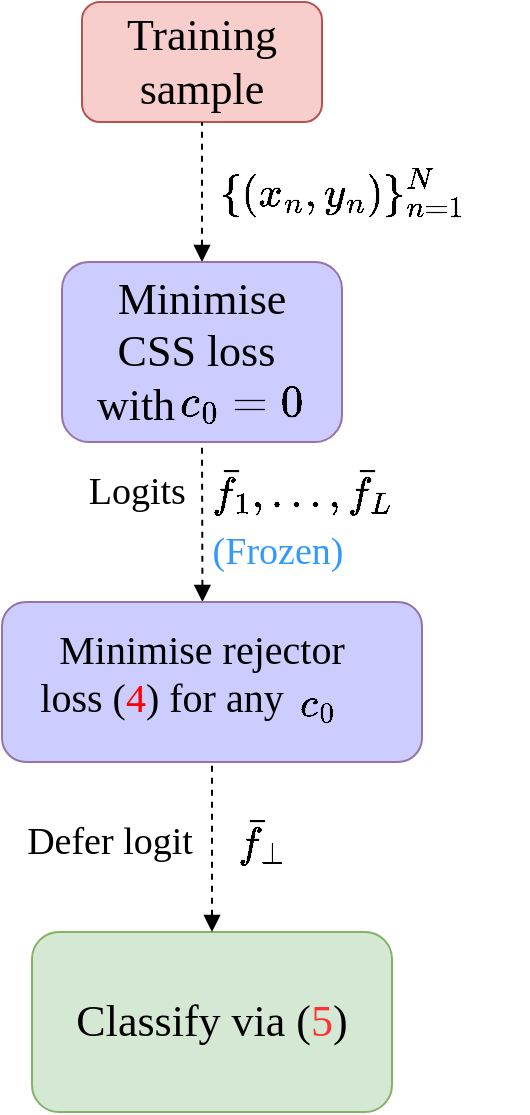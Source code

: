 <mxfile version="21.0.8" type="github">
  <diagram name="第 1 页" id="EfqjYttcvS8oDA8_xJTJ">
    <mxGraphModel dx="787" dy="455" grid="1" gridSize="10" guides="1" tooltips="1" connect="1" arrows="1" fold="1" page="1" pageScale="1" pageWidth="827" pageHeight="1169" math="1" shadow="0">
      <root>
        <mxCell id="0" />
        <mxCell id="1" parent="0" />
        <mxCell id="bshVfnCMTyR56m4B5xwz-1" value="&lt;font style=&quot;font-size: 18px;&quot;&gt;$$\{(x_n,y_n)\}^N_{n=1}$$&lt;/font&gt;" style="text;html=1;strokeColor=none;fillColor=none;align=center;verticalAlign=middle;whiteSpace=wrap;rounded=0;" vertex="1" parent="1">
          <mxGeometry x="230" y="260" width="60" height="30" as="geometry" />
        </mxCell>
        <mxCell id="bshVfnCMTyR56m4B5xwz-2" value="" style="group" vertex="1" connectable="0" parent="1">
          <mxGeometry x="105" y="645" width="180" height="90" as="geometry" />
        </mxCell>
        <mxCell id="bshVfnCMTyR56m4B5xwz-3" value="" style="rounded=1;whiteSpace=wrap;html=1;fillColor=#d5e8d4;strokeColor=#82b366;" vertex="1" parent="bshVfnCMTyR56m4B5xwz-2">
          <mxGeometry width="180" height="90" as="geometry" />
        </mxCell>
        <mxCell id="bshVfnCMTyR56m4B5xwz-4" value="&lt;font face=&quot;Times New Roman&quot; style=&quot;font-size: 22px;&quot;&gt;Classify via (&lt;font color=&quot;#ff3333&quot;&gt;5&lt;/font&gt;)&lt;br&gt;&lt;/font&gt;" style="text;html=1;strokeColor=none;fillColor=none;align=center;verticalAlign=middle;whiteSpace=wrap;rounded=0;" vertex="1" parent="bshVfnCMTyR56m4B5xwz-2">
          <mxGeometry x="6" y="7.941" width="168" height="74.118" as="geometry" />
        </mxCell>
        <mxCell id="bshVfnCMTyR56m4B5xwz-6" value="" style="group" vertex="1" connectable="0" parent="1">
          <mxGeometry x="130" y="180" width="120" height="60" as="geometry" />
        </mxCell>
        <mxCell id="bshVfnCMTyR56m4B5xwz-7" value="" style="rounded=1;whiteSpace=wrap;html=1;fillColor=#f8cecc;strokeColor=#b85450;" vertex="1" parent="bshVfnCMTyR56m4B5xwz-6">
          <mxGeometry width="120" height="60" as="geometry" />
        </mxCell>
        <mxCell id="bshVfnCMTyR56m4B5xwz-8" value="&lt;font face=&quot;Times New Roman&quot; style=&quot;font-size: 22px;&quot;&gt;Training&lt;br&gt;sample&lt;/font&gt;" style="text;html=1;strokeColor=none;fillColor=none;align=center;verticalAlign=middle;whiteSpace=wrap;rounded=0;" vertex="1" parent="bshVfnCMTyR56m4B5xwz-6">
          <mxGeometry x="30" y="15" width="60" height="30" as="geometry" />
        </mxCell>
        <mxCell id="bshVfnCMTyR56m4B5xwz-9" value="" style="endArrow=none;dashed=1;html=1;rounded=0;startArrow=block;startFill=1;entryX=0.5;entryY=1;entryDx=0;entryDy=0;exitX=0.5;exitY=0;exitDx=0;exitDy=0;" edge="1" parent="1" source="bshVfnCMTyR56m4B5xwz-11" target="bshVfnCMTyR56m4B5xwz-7">
          <mxGeometry width="50" height="50" relative="1" as="geometry">
            <mxPoint x="190" y="320" as="sourcePoint" />
            <mxPoint x="280" y="370" as="targetPoint" />
          </mxGeometry>
        </mxCell>
        <mxCell id="bshVfnCMTyR56m4B5xwz-10" value="" style="group" vertex="1" connectable="0" parent="1">
          <mxGeometry x="120" y="310" width="140" height="90" as="geometry" />
        </mxCell>
        <mxCell id="bshVfnCMTyR56m4B5xwz-11" value="" style="rounded=1;whiteSpace=wrap;html=1;fillColor=#ccccff;strokeColor=#9673a6;" vertex="1" parent="bshVfnCMTyR56m4B5xwz-10">
          <mxGeometry width="140" height="90" as="geometry" />
        </mxCell>
        <mxCell id="bshVfnCMTyR56m4B5xwz-12" value="&lt;font face=&quot;Times New Roman&quot; style=&quot;font-size: 22px;&quot;&gt;&lt;font style=&quot;font-size: 22px;&quot;&gt;Minimise&lt;br&gt;&lt;/font&gt;CSS loss&amp;nbsp;&lt;br&gt;with&amp;nbsp; &amp;nbsp; &amp;nbsp; &amp;nbsp; &amp;nbsp; &amp;nbsp;&amp;nbsp;&lt;br&gt;&lt;/font&gt;" style="text;html=1;strokeColor=none;fillColor=none;align=center;verticalAlign=middle;whiteSpace=wrap;rounded=0;" vertex="1" parent="bshVfnCMTyR56m4B5xwz-10">
          <mxGeometry y="10" width="140" height="70" as="geometry" />
        </mxCell>
        <mxCell id="bshVfnCMTyR56m4B5xwz-13" value="&lt;font face=&quot;Times New Roman&quot;&gt;&lt;span style=&quot;font-size: 22px;&quot;&gt;$$c_0=0$$&lt;/span&gt;&lt;/font&gt;" style="text;html=1;strokeColor=none;fillColor=none;align=center;verticalAlign=middle;whiteSpace=wrap;rounded=0;" vertex="1" parent="bshVfnCMTyR56m4B5xwz-10">
          <mxGeometry x="60" y="50" width="60" height="40" as="geometry" />
        </mxCell>
        <mxCell id="bshVfnCMTyR56m4B5xwz-14" value="" style="endArrow=none;dashed=1;html=1;rounded=0;startArrow=block;startFill=1;entryX=0.5;entryY=1;entryDx=0;entryDy=0;exitX=0.5;exitY=0;exitDx=0;exitDy=0;" edge="1" parent="1" target="bshVfnCMTyR56m4B5xwz-11" source="bshVfnCMTyR56m4B5xwz-23">
          <mxGeometry width="50" height="50" relative="1" as="geometry">
            <mxPoint x="230" y="500" as="sourcePoint" />
            <mxPoint x="170" y="420" as="targetPoint" />
          </mxGeometry>
        </mxCell>
        <mxCell id="bshVfnCMTyR56m4B5xwz-15" value="" style="endArrow=none;dashed=1;html=1;rounded=0;startArrow=block;startFill=1;entryX=0.5;entryY=1;entryDx=0;entryDy=0;exitX=0.5;exitY=0;exitDx=0;exitDy=0;" edge="1" parent="1" source="bshVfnCMTyR56m4B5xwz-3" target="bshVfnCMTyR56m4B5xwz-22">
          <mxGeometry width="50" height="50" relative="1" as="geometry">
            <mxPoint x="351" y="777.5" as="sourcePoint" />
            <mxPoint x="188" y="630" as="targetPoint" />
          </mxGeometry>
        </mxCell>
        <mxCell id="bshVfnCMTyR56m4B5xwz-17" value="&lt;font style=&quot;font-size: 18px;&quot;&gt;$$\bar f_1,\dots ,\bar f_L$$&lt;/font&gt;" style="text;html=1;strokeColor=none;fillColor=none;align=center;verticalAlign=middle;whiteSpace=wrap;rounded=0;" vertex="1" parent="1">
          <mxGeometry x="210" y="410" width="60" height="30" as="geometry" />
        </mxCell>
        <mxCell id="bshVfnCMTyR56m4B5xwz-19" value="&lt;font face=&quot;Times New Roman&quot; style=&quot;font-size: 19px;&quot;&gt;Logits&amp;nbsp;&lt;/font&gt;" style="text;html=1;strokeColor=none;fillColor=none;align=center;verticalAlign=middle;whiteSpace=wrap;rounded=0;" vertex="1" parent="1">
          <mxGeometry x="130" y="410" width="60" height="30" as="geometry" />
        </mxCell>
        <mxCell id="bshVfnCMTyR56m4B5xwz-20" value="&lt;font color=&quot;#3399ff&quot; face=&quot;Times New Roman&quot; style=&quot;font-size: 19px;&quot;&gt;(Frozen)&lt;/font&gt;" style="text;html=1;strokeColor=none;fillColor=none;align=center;verticalAlign=middle;whiteSpace=wrap;rounded=0;" vertex="1" parent="1">
          <mxGeometry x="198" y="440" width="60" height="30" as="geometry" />
        </mxCell>
        <mxCell id="bshVfnCMTyR56m4B5xwz-25" value="" style="group" vertex="1" connectable="0" parent="1">
          <mxGeometry x="90" y="480" width="210" height="90" as="geometry" />
        </mxCell>
        <mxCell id="bshVfnCMTyR56m4B5xwz-22" value="" style="rounded=1;whiteSpace=wrap;html=1;fillColor=#ccccff;strokeColor=#9673a6;" vertex="1" parent="bshVfnCMTyR56m4B5xwz-25">
          <mxGeometry width="210" height="80" as="geometry" />
        </mxCell>
        <mxCell id="bshVfnCMTyR56m4B5xwz-23" value="&lt;font face=&quot;Times New Roman&quot; style=&quot;font-size: 20px;&quot;&gt;&lt;font style=&quot;font-size: 20px;&quot;&gt;Minimise rejector &lt;br&gt;loss (&lt;font color=&quot;#ff0000&quot;&gt;4&lt;/font&gt;) for any&amp;nbsp;&amp;nbsp;&lt;/font&gt;&amp;nbsp; &amp;nbsp; &amp;nbsp;&amp;nbsp;&lt;br&gt;&lt;/font&gt;" style="text;html=1;strokeColor=none;fillColor=none;align=center;verticalAlign=middle;whiteSpace=wrap;rounded=0;" vertex="1" parent="bshVfnCMTyR56m4B5xwz-25">
          <mxGeometry width="200.455" height="70" as="geometry" />
        </mxCell>
        <mxCell id="bshVfnCMTyR56m4B5xwz-24" value="&lt;font style=&quot;font-size: 20px;&quot; face=&quot;Times New Roman&quot;&gt;$$c_0$$&lt;/font&gt;" style="text;html=1;strokeColor=none;fillColor=none;align=center;verticalAlign=middle;whiteSpace=wrap;rounded=0;" vertex="1" parent="bshVfnCMTyR56m4B5xwz-25">
          <mxGeometry x="140" y="40" width="36.82" height="20" as="geometry" />
        </mxCell>
        <mxCell id="bshVfnCMTyR56m4B5xwz-26" value="&lt;font style=&quot;font-size: 18px;&quot;&gt;$$\bar f_{\perp}$$&lt;/font&gt;" style="text;html=1;strokeColor=none;fillColor=none;align=center;verticalAlign=middle;whiteSpace=wrap;rounded=0;" vertex="1" parent="1">
          <mxGeometry x="190" y="585" width="60" height="30" as="geometry" />
        </mxCell>
        <mxCell id="bshVfnCMTyR56m4B5xwz-27" value="&lt;font face=&quot;Times New Roman&quot; style=&quot;font-size: 19px;&quot;&gt;Defer logit&lt;/font&gt;" style="text;html=1;strokeColor=none;fillColor=none;align=center;verticalAlign=middle;whiteSpace=wrap;rounded=0;" vertex="1" parent="1">
          <mxGeometry x="98" y="585" width="92" height="30" as="geometry" />
        </mxCell>
      </root>
    </mxGraphModel>
  </diagram>
</mxfile>
